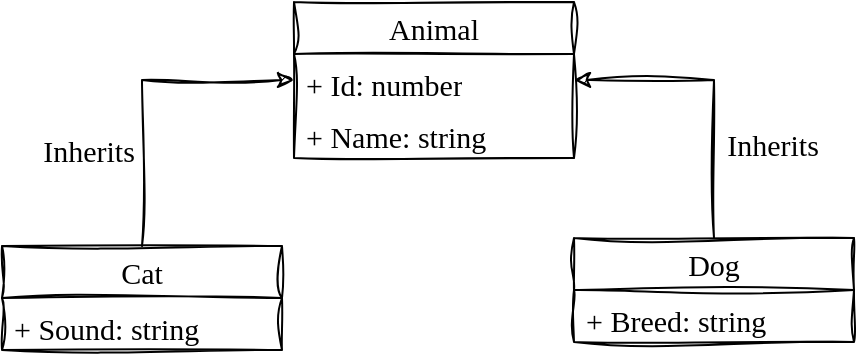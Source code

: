 <mxfile version="24.4.0" type="device">
  <diagram name="Page-1" id="X5QkooNSCOSBqNSPrQVA">
    <mxGraphModel dx="1622" dy="785" grid="0" gridSize="10" guides="1" tooltips="1" connect="1" arrows="1" fold="1" page="0" pageScale="1" pageWidth="850" pageHeight="1100" math="0" shadow="0">
      <root>
        <mxCell id="0" />
        <mxCell id="1" parent="0" />
        <mxCell id="7zTIbrZULdJSPQ-6bftT-1" value="Animal" style="swimlane;fontStyle=0;childLayout=stackLayout;horizontal=1;startSize=26;fillColor=none;horizontalStack=0;resizeParent=1;resizeParentMax=0;resizeLast=0;collapsible=0;marginBottom=0;whiteSpace=wrap;html=1;sketch=1;curveFitting=1;jiggle=2;fontFamily=Kalam;fontSource=https%3A%2F%2Ffonts.googleapis.com%2Fcss%3Ffamily%3DKalam;fontSize=15;" vertex="1" parent="1">
          <mxGeometry x="-80" y="80" width="140" height="78" as="geometry" />
        </mxCell>
        <mxCell id="7zTIbrZULdJSPQ-6bftT-2" value="+ Id: number" style="text;strokeColor=none;fillColor=none;align=left;verticalAlign=top;spacingLeft=4;spacingRight=4;overflow=hidden;rotatable=0;points=[[0,0.5],[1,0.5]];portConstraint=eastwest;whiteSpace=wrap;html=1;sketch=1;curveFitting=1;jiggle=2;fontFamily=Kalam;fontSource=https%3A%2F%2Ffonts.googleapis.com%2Fcss%3Ffamily%3DKalam;fontSize=15;" vertex="1" parent="7zTIbrZULdJSPQ-6bftT-1">
          <mxGeometry y="26" width="140" height="26" as="geometry" />
        </mxCell>
        <mxCell id="7zTIbrZULdJSPQ-6bftT-3" value="+ Name: string" style="text;strokeColor=none;fillColor=none;align=left;verticalAlign=top;spacingLeft=4;spacingRight=4;overflow=hidden;rotatable=0;points=[[0,0.5],[1,0.5]];portConstraint=eastwest;whiteSpace=wrap;html=1;sketch=1;curveFitting=1;jiggle=2;fontFamily=Kalam;fontSource=https%3A%2F%2Ffonts.googleapis.com%2Fcss%3Ffamily%3DKalam;fontSize=15;" vertex="1" parent="7zTIbrZULdJSPQ-6bftT-1">
          <mxGeometry y="52" width="140" height="26" as="geometry" />
        </mxCell>
        <mxCell id="7zTIbrZULdJSPQ-6bftT-8" style="edgeStyle=orthogonalEdgeStyle;rounded=0;sketch=1;hachureGap=4;jiggle=2;curveFitting=1;orthogonalLoop=1;jettySize=auto;html=1;exitX=0.5;exitY=0;exitDx=0;exitDy=0;entryX=0;entryY=0.5;entryDx=0;entryDy=0;fontFamily=Architects Daughter;fontSource=https%3A%2F%2Ffonts.googleapis.com%2Fcss%3Ffamily%3DArchitects%2BDaughter;" edge="1" parent="1" source="7zTIbrZULdJSPQ-6bftT-5" target="7zTIbrZULdJSPQ-6bftT-2">
          <mxGeometry relative="1" as="geometry" />
        </mxCell>
        <mxCell id="7zTIbrZULdJSPQ-6bftT-5" value="Cat" style="swimlane;fontStyle=0;childLayout=stackLayout;horizontal=1;startSize=26;fillColor=none;horizontalStack=0;resizeParent=1;resizeParentMax=0;resizeLast=0;collapsible=0;marginBottom=0;whiteSpace=wrap;html=1;sketch=1;curveFitting=1;jiggle=2;fontFamily=Kalam;fontSource=https%3A%2F%2Ffonts.googleapis.com%2Fcss%3Ffamily%3DKalam;fontSize=15;" vertex="1" parent="1">
          <mxGeometry x="-226" y="202" width="140" height="52" as="geometry" />
        </mxCell>
        <mxCell id="7zTIbrZULdJSPQ-6bftT-6" value="+ Sound: string" style="text;strokeColor=none;fillColor=none;align=left;verticalAlign=top;spacingLeft=4;spacingRight=4;overflow=hidden;rotatable=0;points=[[0,0.5],[1,0.5]];portConstraint=eastwest;whiteSpace=wrap;html=1;sketch=1;curveFitting=1;jiggle=2;fontFamily=Kalam;fontSource=https%3A%2F%2Ffonts.googleapis.com%2Fcss%3Ffamily%3DKalam;fontSize=15;" vertex="1" parent="7zTIbrZULdJSPQ-6bftT-5">
          <mxGeometry y="26" width="140" height="26" as="geometry" />
        </mxCell>
        <mxCell id="7zTIbrZULdJSPQ-6bftT-11" style="edgeStyle=orthogonalEdgeStyle;rounded=0;sketch=1;hachureGap=4;jiggle=2;curveFitting=1;orthogonalLoop=1;jettySize=auto;html=1;entryX=1;entryY=0.5;entryDx=0;entryDy=0;fontFamily=Architects Daughter;fontSource=https%3A%2F%2Ffonts.googleapis.com%2Fcss%3Ffamily%3DArchitects%2BDaughter;" edge="1" parent="1" source="7zTIbrZULdJSPQ-6bftT-9" target="7zTIbrZULdJSPQ-6bftT-1">
          <mxGeometry relative="1" as="geometry" />
        </mxCell>
        <mxCell id="7zTIbrZULdJSPQ-6bftT-9" value="Dog" style="swimlane;fontStyle=0;childLayout=stackLayout;horizontal=1;startSize=26;fillColor=none;horizontalStack=0;resizeParent=1;resizeParentMax=0;resizeLast=0;collapsible=0;marginBottom=0;whiteSpace=wrap;html=1;sketch=1;curveFitting=1;jiggle=2;fontFamily=Kalam;fontSource=https%3A%2F%2Ffonts.googleapis.com%2Fcss%3Ffamily%3DKalam;fontSize=15;" vertex="1" parent="1">
          <mxGeometry x="60" y="198" width="140" height="52" as="geometry" />
        </mxCell>
        <mxCell id="7zTIbrZULdJSPQ-6bftT-10" value="+ Breed: string" style="text;strokeColor=none;fillColor=none;align=left;verticalAlign=top;spacingLeft=4;spacingRight=4;overflow=hidden;rotatable=0;points=[[0,0.5],[1,0.5]];portConstraint=eastwest;whiteSpace=wrap;html=1;sketch=1;curveFitting=1;jiggle=2;fontFamily=Kalam;fontSource=https%3A%2F%2Ffonts.googleapis.com%2Fcss%3Ffamily%3DKalam;fontSize=15;" vertex="1" parent="7zTIbrZULdJSPQ-6bftT-9">
          <mxGeometry y="26" width="140" height="26" as="geometry" />
        </mxCell>
        <mxCell id="7zTIbrZULdJSPQ-6bftT-12" value="Inherits" style="text;html=1;align=center;verticalAlign=middle;resizable=0;points=[];autosize=1;strokeColor=none;fillColor=none;fontFamily=Kalam;fontSource=https%3A%2F%2Ffonts.googleapis.com%2Fcss%3Ffamily%3DKalam;fontSize=15;" vertex="1" parent="1">
          <mxGeometry x="126" y="136" width="66" height="30" as="geometry" />
        </mxCell>
        <mxCell id="7zTIbrZULdJSPQ-6bftT-13" value="Inherits" style="text;html=1;align=center;verticalAlign=middle;resizable=0;points=[];autosize=1;strokeColor=none;fillColor=none;fontFamily=Kalam;fontSource=https%3A%2F%2Ffonts.googleapis.com%2Fcss%3Ffamily%3DKalam;fontSize=15;" vertex="1" parent="1">
          <mxGeometry x="-216" y="139" width="66" height="30" as="geometry" />
        </mxCell>
      </root>
    </mxGraphModel>
  </diagram>
</mxfile>
